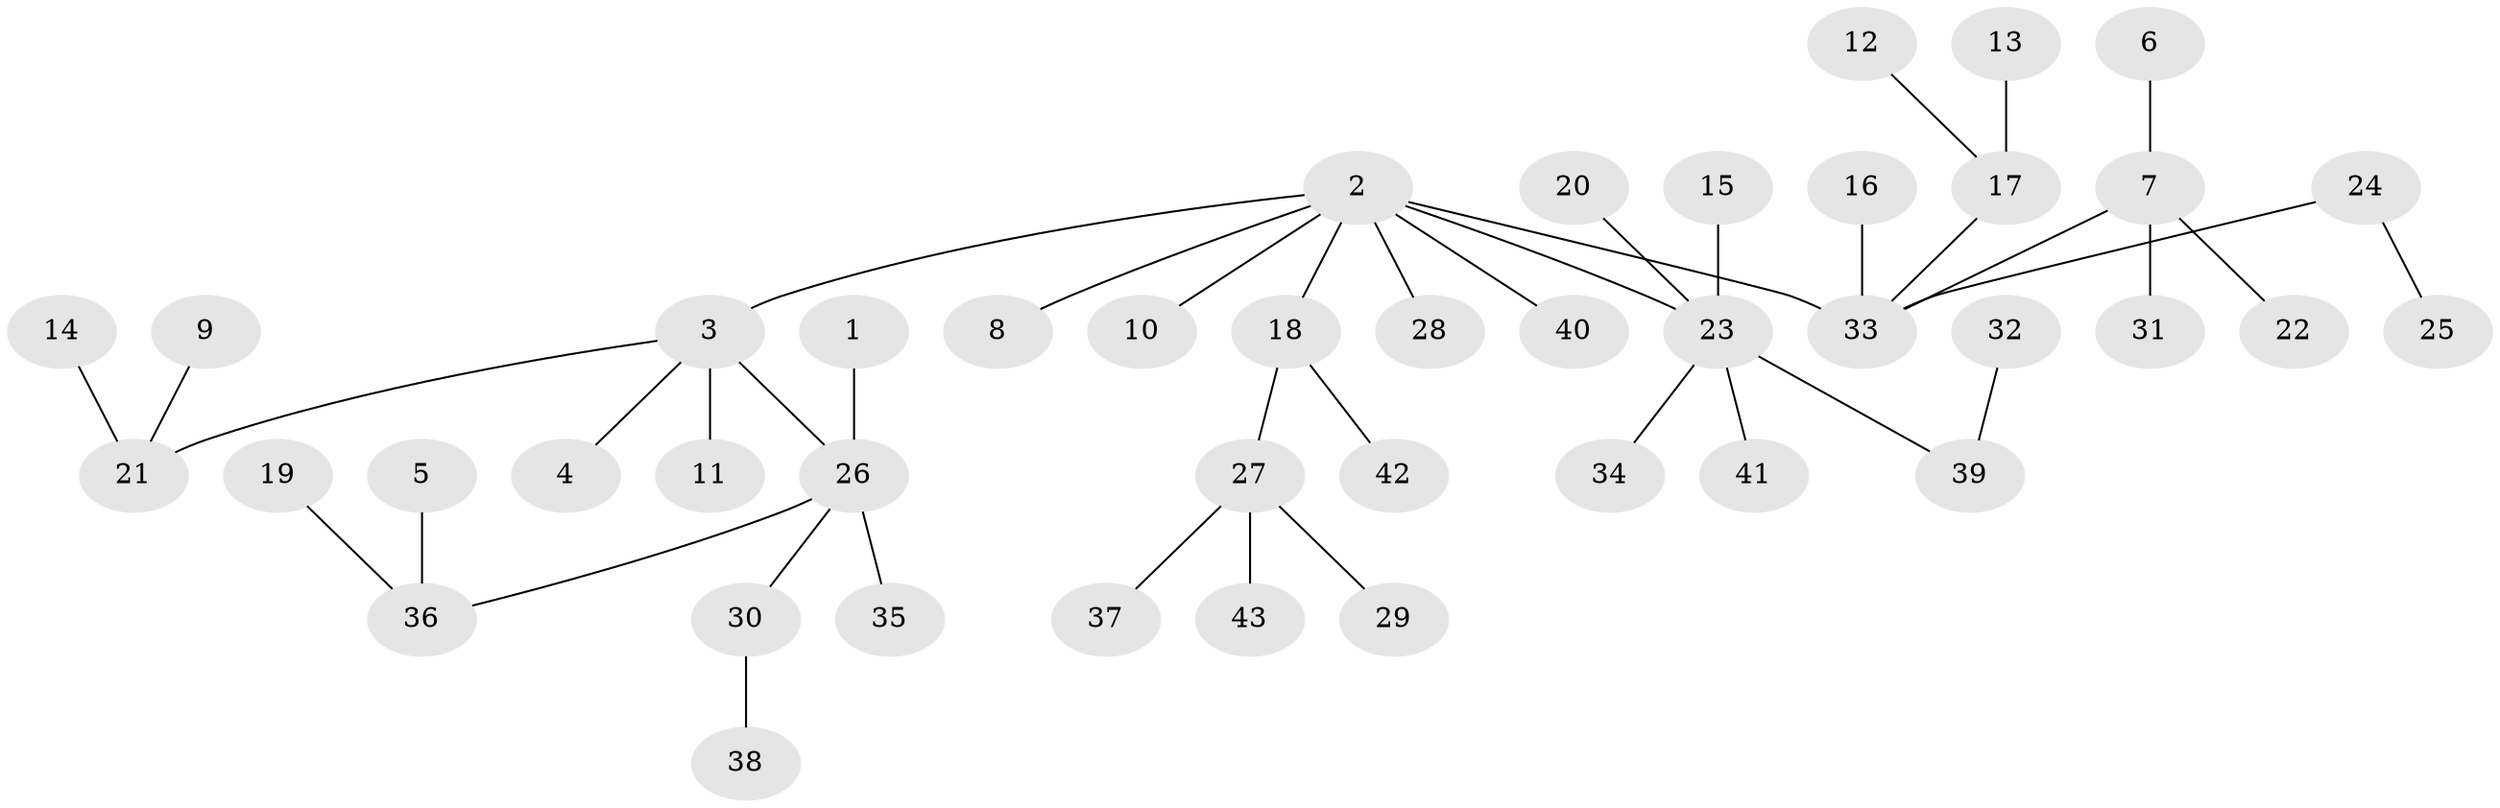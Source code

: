 // original degree distribution, {4: 0.058823529411764705, 6: 0.023529411764705882, 7: 0.023529411764705882, 2: 0.21176470588235294, 3: 0.09411764705882353, 1: 0.5529411764705883, 5: 0.03529411764705882}
// Generated by graph-tools (version 1.1) at 2025/26/03/09/25 03:26:29]
// undirected, 43 vertices, 42 edges
graph export_dot {
graph [start="1"]
  node [color=gray90,style=filled];
  1;
  2;
  3;
  4;
  5;
  6;
  7;
  8;
  9;
  10;
  11;
  12;
  13;
  14;
  15;
  16;
  17;
  18;
  19;
  20;
  21;
  22;
  23;
  24;
  25;
  26;
  27;
  28;
  29;
  30;
  31;
  32;
  33;
  34;
  35;
  36;
  37;
  38;
  39;
  40;
  41;
  42;
  43;
  1 -- 26 [weight=1.0];
  2 -- 3 [weight=1.0];
  2 -- 8 [weight=1.0];
  2 -- 10 [weight=1.0];
  2 -- 18 [weight=1.0];
  2 -- 23 [weight=1.0];
  2 -- 28 [weight=1.0];
  2 -- 33 [weight=1.0];
  2 -- 40 [weight=1.0];
  3 -- 4 [weight=1.0];
  3 -- 11 [weight=1.0];
  3 -- 21 [weight=1.0];
  3 -- 26 [weight=1.0];
  5 -- 36 [weight=1.0];
  6 -- 7 [weight=1.0];
  7 -- 22 [weight=1.0];
  7 -- 31 [weight=1.0];
  7 -- 33 [weight=1.0];
  9 -- 21 [weight=1.0];
  12 -- 17 [weight=1.0];
  13 -- 17 [weight=1.0];
  14 -- 21 [weight=1.0];
  15 -- 23 [weight=1.0];
  16 -- 33 [weight=1.0];
  17 -- 33 [weight=1.0];
  18 -- 27 [weight=1.0];
  18 -- 42 [weight=1.0];
  19 -- 36 [weight=1.0];
  20 -- 23 [weight=1.0];
  23 -- 34 [weight=1.0];
  23 -- 39 [weight=1.0];
  23 -- 41 [weight=1.0];
  24 -- 25 [weight=1.0];
  24 -- 33 [weight=1.0];
  26 -- 30 [weight=1.0];
  26 -- 35 [weight=1.0];
  26 -- 36 [weight=1.0];
  27 -- 29 [weight=1.0];
  27 -- 37 [weight=1.0];
  27 -- 43 [weight=1.0];
  30 -- 38 [weight=1.0];
  32 -- 39 [weight=1.0];
}
